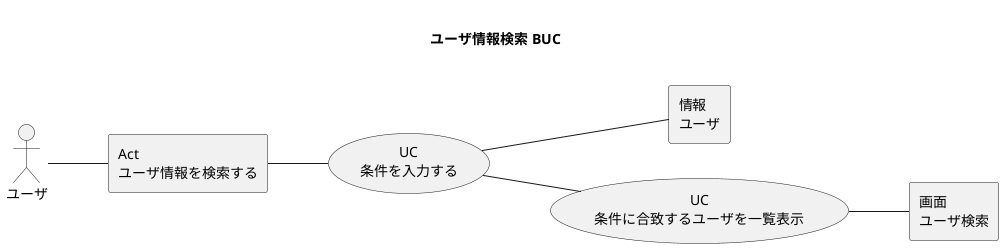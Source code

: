 @startuml
skinparam backgroundColor transparent
title  \nユーザ情報検索 BUC\n 

rectangle "情報\nユーザ" as infoUser
rectangle "画面\nユーザ検索" as viewSearch

rectangle "Act\nユーザ情報を検索する" as actSearch

left to right direction

:ユーザ: -- actSearch

"UC\n条件を入力する" as (ucUserSearchInput)
"UC\n条件に合致するユーザを一覧表示" as (ucUserSearchShow)

actSearch -- ucUserSearchInput
ucUserSearchInput -- infoUser
ucUserSearchInput -- ucUserSearchShow
ucUserSearchShow -- viewSearch

@enduml